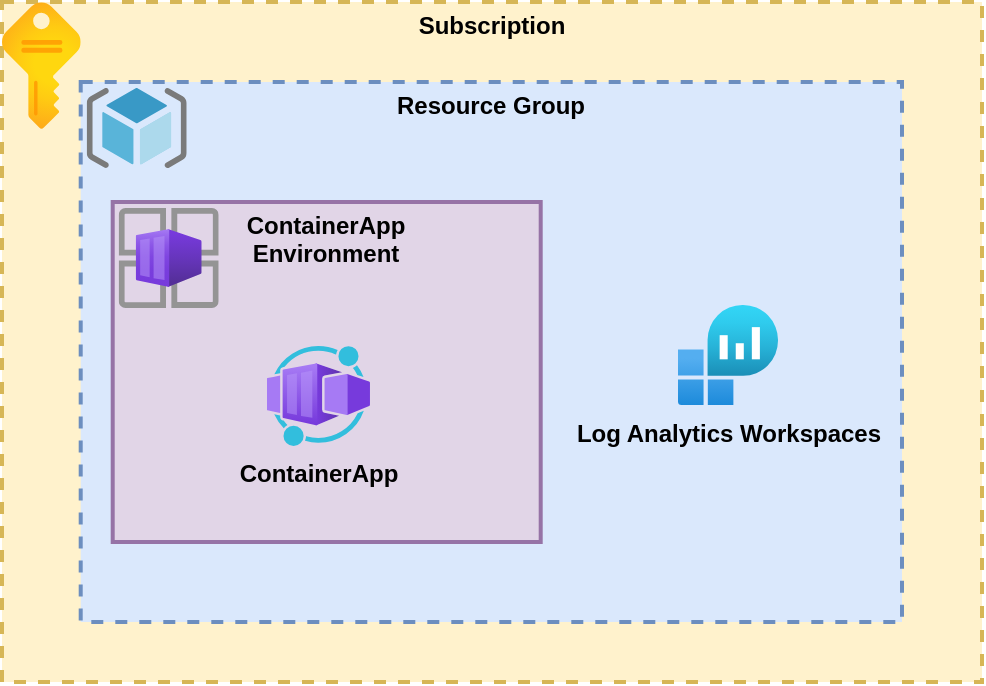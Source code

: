 <mxfile version="20.6.0" type="device"><diagram id="lP6kUkbnuCLuj8rxc4bE" name="Page-1"><mxGraphModel dx="1422" dy="788" grid="1" gridSize="10" guides="1" tooltips="1" connect="1" arrows="1" fold="1" page="1" pageScale="1" pageWidth="850" pageHeight="1100" math="0" shadow="0"><root><mxCell id="0"/><mxCell id="1" parent="0"/><mxCell id="KOpX81_iWJm6GMBUcepZ-5" value="&lt;b&gt;Subscription&lt;/b&gt;" style="fontStyle=0;verticalAlign=top;align=center;spacingTop=-2;fillColor=#fff2cc;rounded=0;whiteSpace=wrap;html=1;strokeColor=#d6b656;strokeWidth=2;dashed=1;container=1;collapsible=0;expand=0;recursiveResize=0;" vertex="1" parent="1"><mxGeometry x="40" y="60" width="490" height="340" as="geometry"/></mxCell><mxCell id="KOpX81_iWJm6GMBUcepZ-3" value="" style="aspect=fixed;html=1;points=[];align=center;image;fontSize=12;image=img/lib/azure2/general/Subscriptions.svg;" vertex="1" parent="KOpX81_iWJm6GMBUcepZ-5"><mxGeometry width="39.35" height="63.5" as="geometry"/></mxCell><mxCell id="KOpX81_iWJm6GMBUcepZ-6" value="&lt;b&gt;Resource Group&lt;/b&gt;" style="fontStyle=0;verticalAlign=top;align=center;spacingTop=-2;fillColor=#dae8fc;rounded=0;whiteSpace=wrap;html=1;strokeColor=#6c8ebf;strokeWidth=2;dashed=1;container=1;collapsible=0;expand=0;recursiveResize=0;" vertex="1" parent="KOpX81_iWJm6GMBUcepZ-5"><mxGeometry x="39.35" y="40" width="410.65" height="270" as="geometry"/></mxCell><mxCell id="KOpX81_iWJm6GMBUcepZ-4" value="" style="sketch=0;aspect=fixed;html=1;points=[];align=center;image;fontSize=12;image=img/lib/mscae/ResourceGroup.svg;" vertex="1" parent="KOpX81_iWJm6GMBUcepZ-6"><mxGeometry x="3" y="3" width="50" height="40" as="geometry"/></mxCell><mxCell id="KOpX81_iWJm6GMBUcepZ-7" value="&lt;b&gt;ContainerApp&lt;br&gt;Environment&lt;br&gt;&lt;/b&gt;" style="fontStyle=0;verticalAlign=top;align=center;spacingTop=-2;fillColor=#e1d5e7;rounded=0;whiteSpace=wrap;html=1;strokeColor=#9673a6;strokeWidth=2;container=1;collapsible=0;expand=0;recursiveResize=0;" vertex="1" parent="KOpX81_iWJm6GMBUcepZ-6"><mxGeometry x="16" y="60" width="214" height="170" as="geometry"/></mxCell><mxCell id="KOpX81_iWJm6GMBUcepZ-1" value="" style="aspect=fixed;html=1;points=[];align=center;image;fontSize=12;image=img/lib/azure2/other/Container_App_Environments.svg;" vertex="1" parent="KOpX81_iWJm6GMBUcepZ-7"><mxGeometry x="3" y="3" width="50" height="50" as="geometry"/></mxCell><mxCell id="KOpX81_iWJm6GMBUcepZ-2" value="ContainerApp" style="aspect=fixed;html=1;points=[];align=center;image;fontSize=12;image=img/lib/azure2/other/Worker_Container_App.svg;labelBackgroundColor=none;fontStyle=1" vertex="1" parent="KOpX81_iWJm6GMBUcepZ-7"><mxGeometry x="77.12" y="72" width="51.51" height="50" as="geometry"/></mxCell><mxCell id="KOpX81_iWJm6GMBUcepZ-11" value="&lt;div&gt;&lt;span style=&quot;&quot;&gt;Log Analytics Workspaces&lt;/span&gt;&lt;/div&gt;" style="aspect=fixed;html=1;points=[];align=center;image;fontSize=12;image=img/lib/azure2/analytics/Log_Analytics_Workspaces.svg;labelBackgroundColor=none;fontStyle=1" vertex="1" parent="KOpX81_iWJm6GMBUcepZ-6"><mxGeometry x="298.65" y="111.5" width="50" height="50" as="geometry"/></mxCell></root></mxGraphModel></diagram></mxfile>